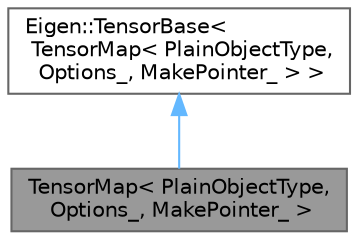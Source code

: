 digraph "TensorMap&lt; PlainObjectType, Options_, MakePointer_ &gt;"
{
 // LATEX_PDF_SIZE
  bgcolor="transparent";
  edge [fontname=Helvetica,fontsize=10,labelfontname=Helvetica,labelfontsize=10];
  node [fontname=Helvetica,fontsize=10,shape=box,height=0.2,width=0.4];
  Node1 [id="Node000001",label="TensorMap\< PlainObjectType,\l Options_, MakePointer_ \>",height=0.2,width=0.4,color="gray40", fillcolor="grey60", style="filled", fontcolor="black",tooltip="A tensor expression mapping an existing array of data."];
  Node2 -> Node1 [id="edge2_Node000001_Node000002",dir="back",color="steelblue1",style="solid",tooltip=" "];
  Node2 [id="Node000002",label="Eigen::TensorBase\<\l TensorMap\< PlainObjectType,\l Options_, MakePointer_ \> \>",height=0.2,width=0.4,color="gray40", fillcolor="white", style="filled",URL="$class_eigen_1_1_tensor_base.html",tooltip=" "];
}
